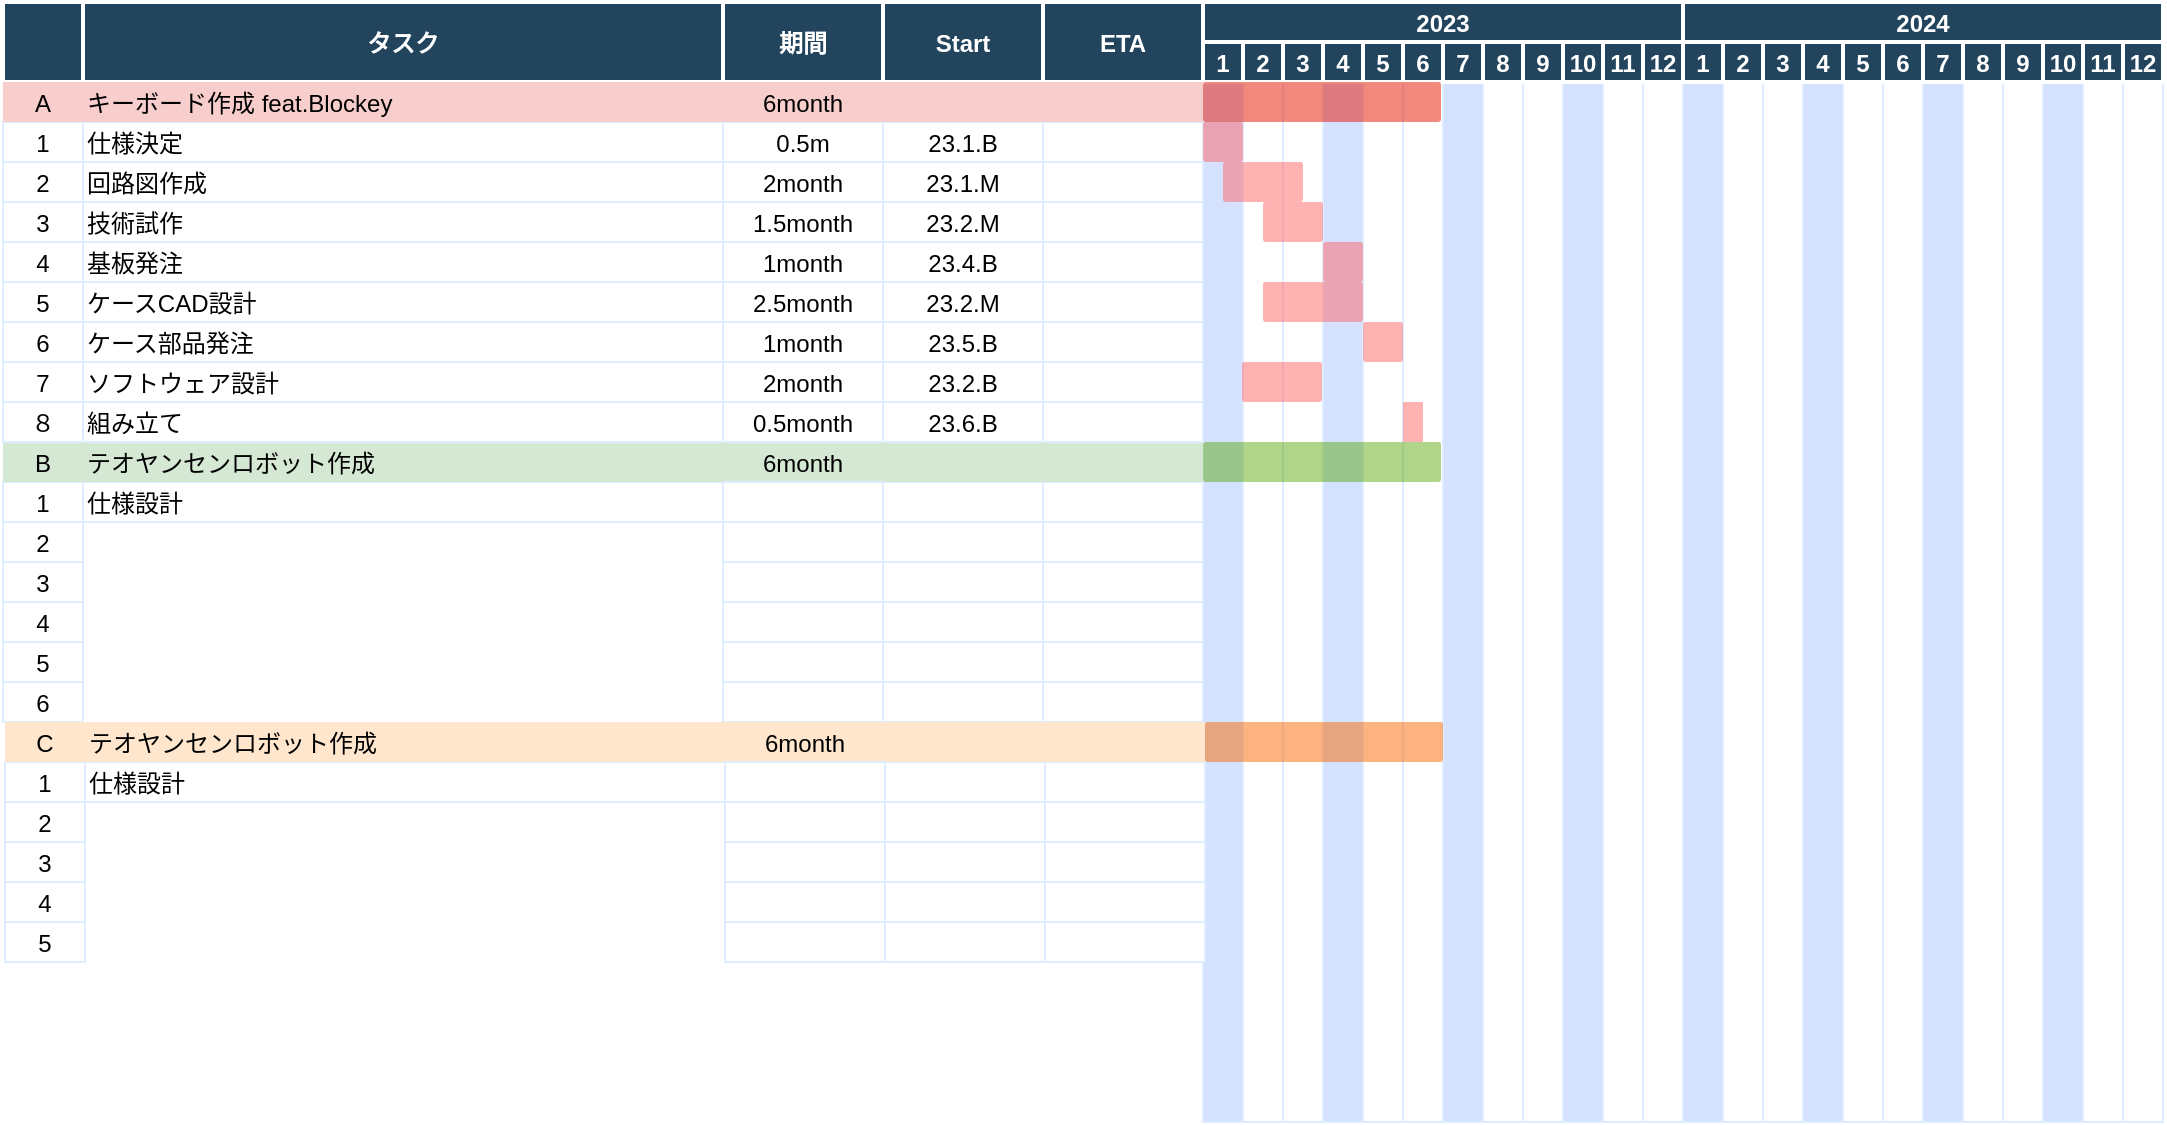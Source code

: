 <mxfile version="20.6.0" type="github">
  <diagram name="Page-1" id="8378b5f6-a2b2-b727-a746-972ab9d02e00">
    <mxGraphModel dx="1422" dy="781" grid="1" gridSize="10" guides="1" tooltips="1" connect="0" arrows="1" fold="1" page="1" pageScale="1.5" pageWidth="1169" pageHeight="827" background="none" math="0" shadow="0">
      <root>
        <mxCell id="0" />
        <mxCell id="1" parent="0" />
        <mxCell id="dIrE19unJ05-w4xrA9a4-304" value="" style="strokeColor=#DEEDFF;fillColor=#D4E1FF" vertex="1" parent="1">
          <mxGeometry x="926.5" y="380.0" width="20" height="520" as="geometry" />
        </mxCell>
        <mxCell id="dIrE19unJ05-w4xrA9a4-305" value="" style="strokeColor=#DEEDFF" vertex="1" parent="1">
          <mxGeometry x="946.5" y="380.0" width="20" height="520" as="geometry" />
        </mxCell>
        <mxCell id="dIrE19unJ05-w4xrA9a4-306" value="" style="strokeColor=#DEEDFF" vertex="1" parent="1">
          <mxGeometry x="966.5" y="380.0" width="20" height="520" as="geometry" />
        </mxCell>
        <mxCell id="dIrE19unJ05-w4xrA9a4-307" value="" style="strokeColor=#DEEDFF;fillColor=#D4E1FF" vertex="1" parent="1">
          <mxGeometry x="986.5" y="380.0" width="20" height="520" as="geometry" />
        </mxCell>
        <mxCell id="dIrE19unJ05-w4xrA9a4-308" value="" style="strokeColor=#DEEDFF" vertex="1" parent="1">
          <mxGeometry x="1006.5" y="380.0" width="20" height="520" as="geometry" />
        </mxCell>
        <mxCell id="dIrE19unJ05-w4xrA9a4-309" value="" style="strokeColor=#DEEDFF" vertex="1" parent="1">
          <mxGeometry x="1026.5" y="380.0" width="20" height="520" as="geometry" />
        </mxCell>
        <mxCell id="dIrE19unJ05-w4xrA9a4-310" value="" style="strokeColor=#DEEDFF;fillColor=#D4E1FF" vertex="1" parent="1">
          <mxGeometry x="1046.5" y="380.0" width="20" height="520" as="geometry" />
        </mxCell>
        <mxCell id="dIrE19unJ05-w4xrA9a4-311" value="" style="strokeColor=#DEEDFF" vertex="1" parent="1">
          <mxGeometry x="1066.5" y="380.0" width="20" height="520" as="geometry" />
        </mxCell>
        <mxCell id="dIrE19unJ05-w4xrA9a4-312" value="" style="strokeColor=#DEEDFF" vertex="1" parent="1">
          <mxGeometry x="1086.5" y="380.0" width="20" height="520" as="geometry" />
        </mxCell>
        <mxCell id="dIrE19unJ05-w4xrA9a4-313" value="" style="strokeColor=#DEEDFF;fillColor=#D4E1FF" vertex="1" parent="1">
          <mxGeometry x="1106.5" y="380.0" width="20" height="520" as="geometry" />
        </mxCell>
        <mxCell id="dIrE19unJ05-w4xrA9a4-314" value="" style="strokeColor=#DEEDFF" vertex="1" parent="1">
          <mxGeometry x="1126.5" y="380.0" width="20" height="520" as="geometry" />
        </mxCell>
        <mxCell id="dIrE19unJ05-w4xrA9a4-315" value="" style="strokeColor=#DEEDFF" vertex="1" parent="1">
          <mxGeometry x="1146.5" y="380.0" width="20" height="520" as="geometry" />
        </mxCell>
        <mxCell id="dIrE19unJ05-w4xrA9a4-295" value="" style="strokeColor=#DEEDFF;fillColor=#D4E1FF" vertex="1" parent="1">
          <mxGeometry x="746.5" y="380.0" width="20" height="520" as="geometry" />
        </mxCell>
        <mxCell id="dIrE19unJ05-w4xrA9a4-296" value="" style="strokeColor=#DEEDFF" vertex="1" parent="1">
          <mxGeometry x="766.5" y="380.0" width="20" height="520" as="geometry" />
        </mxCell>
        <mxCell id="dIrE19unJ05-w4xrA9a4-297" value="" style="strokeColor=#DEEDFF" vertex="1" parent="1">
          <mxGeometry x="786.5" y="380.0" width="20" height="520" as="geometry" />
        </mxCell>
        <mxCell id="dIrE19unJ05-w4xrA9a4-298" value="" style="strokeColor=#DEEDFF;fillColor=#D4E1FF" vertex="1" parent="1">
          <mxGeometry x="806.5" y="380.0" width="20" height="520" as="geometry" />
        </mxCell>
        <mxCell id="dIrE19unJ05-w4xrA9a4-299" value="" style="strokeColor=#DEEDFF" vertex="1" parent="1">
          <mxGeometry x="826.5" y="380.0" width="20" height="520" as="geometry" />
        </mxCell>
        <mxCell id="dIrE19unJ05-w4xrA9a4-300" value="" style="strokeColor=#DEEDFF" vertex="1" parent="1">
          <mxGeometry x="846.5" y="380.0" width="20" height="520" as="geometry" />
        </mxCell>
        <mxCell id="dIrE19unJ05-w4xrA9a4-301" value="" style="strokeColor=#DEEDFF;fillColor=#D4E1FF" vertex="1" parent="1">
          <mxGeometry x="866.5" y="380.0" width="20" height="520" as="geometry" />
        </mxCell>
        <mxCell id="dIrE19unJ05-w4xrA9a4-302" value="" style="strokeColor=#DEEDFF" vertex="1" parent="1">
          <mxGeometry x="886.5" y="380.0" width="20" height="520" as="geometry" />
        </mxCell>
        <mxCell id="dIrE19unJ05-w4xrA9a4-303" value="" style="strokeColor=#DEEDFF" vertex="1" parent="1">
          <mxGeometry x="906.5" y="380.0" width="20" height="520" as="geometry" />
        </mxCell>
        <mxCell id="199" value="" style="strokeColor=#DEEDFF;fillColor=#D4E1FF" parent="1" vertex="1">
          <mxGeometry x="686.5" y="380.0" width="20" height="520" as="geometry" />
        </mxCell>
        <mxCell id="218" value="" style="strokeColor=#DEEDFF" parent="1" vertex="1">
          <mxGeometry x="706.5" y="380.0" width="20" height="520" as="geometry" />
        </mxCell>
        <mxCell id="dIrE19unJ05-w4xrA9a4-294" value="" style="strokeColor=#DEEDFF" vertex="1" parent="1">
          <mxGeometry x="726.5" y="380.0" width="20" height="520" as="geometry" />
        </mxCell>
        <mxCell id="dIrE19unJ05-w4xrA9a4-278" value="2024" style="fillColor=#23445D;strokeColor=#FFFFFF;strokeWidth=2;fontColor=#FFFFFF;fontStyle=1" vertex="1" parent="1">
          <mxGeometry x="926.5" y="340" width="240" height="20" as="geometry" />
        </mxCell>
        <mxCell id="dIrE19unJ05-w4xrA9a4-279" value="1" style="fillColor=#23445D;strokeColor=#FFFFFF;strokeWidth=2;fontColor=#FFFFFF;fontStyle=1" vertex="1" parent="1">
          <mxGeometry x="926.5" y="360.0" width="20" height="20" as="geometry" />
        </mxCell>
        <mxCell id="dIrE19unJ05-w4xrA9a4-280" value="2" style="fillColor=#23445D;strokeColor=#FFFFFF;strokeWidth=2;fontColor=#FFFFFF;fontStyle=1" vertex="1" parent="1">
          <mxGeometry x="946.5" y="360.0" width="20" height="20" as="geometry" />
        </mxCell>
        <mxCell id="dIrE19unJ05-w4xrA9a4-281" value="3" style="fillColor=#23445D;strokeColor=#FFFFFF;strokeWidth=2;fontColor=#FFFFFF;fontStyle=1" vertex="1" parent="1">
          <mxGeometry x="966.5" y="360.0" width="20" height="20" as="geometry" />
        </mxCell>
        <mxCell id="dIrE19unJ05-w4xrA9a4-282" value="4" style="fillColor=#23445D;strokeColor=#FFFFFF;strokeWidth=2;fontColor=#FFFFFF;fontStyle=1" vertex="1" parent="1">
          <mxGeometry x="986.5" y="360.0" width="20" height="20" as="geometry" />
        </mxCell>
        <mxCell id="dIrE19unJ05-w4xrA9a4-283" value="5" style="fillColor=#23445D;strokeColor=#FFFFFF;strokeWidth=2;fontColor=#FFFFFF;fontStyle=1" vertex="1" parent="1">
          <mxGeometry x="1006.5" y="360.0" width="20" height="20" as="geometry" />
        </mxCell>
        <mxCell id="dIrE19unJ05-w4xrA9a4-284" value="6" style="fillColor=#23445D;strokeColor=#FFFFFF;strokeWidth=2;fontColor=#FFFFFF;fontStyle=1" vertex="1" parent="1">
          <mxGeometry x="1026.5" y="360.0" width="20" height="20" as="geometry" />
        </mxCell>
        <mxCell id="dIrE19unJ05-w4xrA9a4-285" value="7" style="fillColor=#23445D;strokeColor=#FFFFFF;strokeWidth=2;fontColor=#FFFFFF;fontStyle=1" vertex="1" parent="1">
          <mxGeometry x="1046.5" y="360.0" width="20" height="20" as="geometry" />
        </mxCell>
        <mxCell id="dIrE19unJ05-w4xrA9a4-286" value="8" style="fillColor=#23445D;strokeColor=#FFFFFF;strokeWidth=2;fontColor=#FFFFFF;fontStyle=1" vertex="1" parent="1">
          <mxGeometry x="1066.5" y="360.0" width="20" height="20" as="geometry" />
        </mxCell>
        <mxCell id="dIrE19unJ05-w4xrA9a4-287" value="9" style="fillColor=#23445D;strokeColor=#FFFFFF;strokeWidth=2;fontColor=#FFFFFF;fontStyle=1" vertex="1" parent="1">
          <mxGeometry x="1086.5" y="360.0" width="20" height="20" as="geometry" />
        </mxCell>
        <mxCell id="dIrE19unJ05-w4xrA9a4-288" value="10" style="fillColor=#23445D;strokeColor=#FFFFFF;strokeWidth=2;fontColor=#FFFFFF;fontStyle=1" vertex="1" parent="1">
          <mxGeometry x="1106.5" y="360.0" width="20" height="20" as="geometry" />
        </mxCell>
        <mxCell id="dIrE19unJ05-w4xrA9a4-289" value="11" style="fillColor=#23445D;strokeColor=#FFFFFF;strokeWidth=2;fontColor=#FFFFFF;fontStyle=1" vertex="1" parent="1">
          <mxGeometry x="1126.5" y="360.0" width="20" height="20" as="geometry" />
        </mxCell>
        <mxCell id="dIrE19unJ05-w4xrA9a4-290" value="12" style="fillColor=#23445D;strokeColor=#FFFFFF;strokeWidth=2;fontColor=#FFFFFF;fontStyle=1" vertex="1" parent="1">
          <mxGeometry x="1146.5" y="360.0" width="20" height="20" as="geometry" />
        </mxCell>
        <mxCell id="69" value="1" style="strokeColor=#DEEDFF;" parent="1" vertex="1">
          <mxGeometry x="86.5" y="400.0" width="40" height="20" as="geometry" />
        </mxCell>
        <mxCell id="70" value="仕様決定" style="align=left;strokeColor=#DEEDFF;" parent="1" vertex="1">
          <mxGeometry x="126.5" y="400.0" width="320.0" height="20" as="geometry" />
        </mxCell>
        <mxCell id="71" value="0.5m" style="strokeColor=#DEEDFF;" parent="1" vertex="1">
          <mxGeometry x="446.5" y="400.0" width="80.0" height="20" as="geometry" />
        </mxCell>
        <mxCell id="72" value="23.1.B" style="strokeColor=#DEEDFF;" parent="1" vertex="1">
          <mxGeometry x="526.5" y="400.0" width="80.0" height="20" as="geometry" />
        </mxCell>
        <mxCell id="73" value="" style="strokeColor=#DEEDFF;" parent="1" vertex="1">
          <mxGeometry x="606.5" y="400.0" width="80.0" height="20" as="geometry" />
        </mxCell>
        <mxCell id="74" value="2" style="strokeColor=#DEEDFF" parent="1" vertex="1">
          <mxGeometry x="86.5" y="420.0" width="40" height="20" as="geometry" />
        </mxCell>
        <mxCell id="75" value="回路図作成" style="align=left;strokeColor=#DEEDFF" parent="1" vertex="1">
          <mxGeometry x="126.5" y="420.0" width="320.0" height="20.0" as="geometry" />
        </mxCell>
        <mxCell id="76" value="2month" style="strokeColor=#DEEDFF" parent="1" vertex="1">
          <mxGeometry x="446.5" y="420.0" width="80.0" height="20" as="geometry" />
        </mxCell>
        <mxCell id="77" value="23.1.M" style="strokeColor=#DEEDFF" parent="1" vertex="1">
          <mxGeometry x="526.5" y="420.0" width="80.0" height="20" as="geometry" />
        </mxCell>
        <mxCell id="78" value="" style="strokeColor=#DEEDFF" parent="1" vertex="1">
          <mxGeometry x="606.5" y="420" width="80.0" height="20" as="geometry" />
        </mxCell>
        <mxCell id="79" value="3" style="strokeColor=#DEEDFF" parent="1" vertex="1">
          <mxGeometry x="86.5" y="440.0" width="40" height="20" as="geometry" />
        </mxCell>
        <mxCell id="80" value="技術試作" style="align=left;strokeColor=#DEEDFF" parent="1" vertex="1">
          <mxGeometry x="126.5" y="440.0" width="320" height="20" as="geometry" />
        </mxCell>
        <mxCell id="81" value="1.5month" style="strokeColor=#DEEDFF" parent="1" vertex="1">
          <mxGeometry x="446.5" y="440" width="80" height="20" as="geometry" />
        </mxCell>
        <mxCell id="82" value="23.2.M" style="strokeColor=#DEEDFF" parent="1" vertex="1">
          <mxGeometry x="526.5" y="440.0" width="80.0" height="20" as="geometry" />
        </mxCell>
        <mxCell id="83" value="" style="strokeColor=#DEEDFF" parent="1" vertex="1">
          <mxGeometry x="606.5" y="440.0" width="80.0" height="20" as="geometry" />
        </mxCell>
        <mxCell id="84" value="4" style="strokeColor=#DEEDFF" parent="1" vertex="1">
          <mxGeometry x="86.5" y="460.0" width="40" height="20" as="geometry" />
        </mxCell>
        <mxCell id="85" value="基板発注" style="align=left;strokeColor=#DEEDFF" parent="1" vertex="1">
          <mxGeometry x="126.5" y="460.0" width="320.0" height="20" as="geometry" />
        </mxCell>
        <mxCell id="86" value="1month" style="strokeColor=#DEEDFF" parent="1" vertex="1">
          <mxGeometry x="446.5" y="460.0" width="80.0" height="20" as="geometry" />
        </mxCell>
        <mxCell id="87" value="23.4.B" style="strokeColor=#DEEDFF" parent="1" vertex="1">
          <mxGeometry x="526.5" y="460.0" width="80.0" height="20" as="geometry" />
        </mxCell>
        <mxCell id="88" value="" style="strokeColor=#DEEDFF" parent="1" vertex="1">
          <mxGeometry x="606.5" y="460.0" width="80.0" height="20" as="geometry" />
        </mxCell>
        <mxCell id="89" value="5" style="strokeColor=#DEEDFF" parent="1" vertex="1">
          <mxGeometry x="86.5" y="480.0" width="40" height="20" as="geometry" />
        </mxCell>
        <mxCell id="90" value="ケースCAD設計" style="align=left;strokeColor=#DEEDFF" parent="1" vertex="1">
          <mxGeometry x="126.5" y="480.0" width="320.0" height="20" as="geometry" />
        </mxCell>
        <mxCell id="91" value="2.5month" style="strokeColor=#DEEDFF" parent="1" vertex="1">
          <mxGeometry x="446.5" y="480.0" width="80.0" height="20" as="geometry" />
        </mxCell>
        <mxCell id="92" value="23.2.M" style="strokeColor=#DEEDFF" parent="1" vertex="1">
          <mxGeometry x="526.5" y="480.0" width="80.0" height="20" as="geometry" />
        </mxCell>
        <mxCell id="93" value="" style="strokeColor=#DEEDFF" parent="1" vertex="1">
          <mxGeometry x="606.5" y="480.0" width="80.0" height="20" as="geometry" />
        </mxCell>
        <mxCell id="94" value="6" style="strokeColor=#DEEDFF" parent="1" vertex="1">
          <mxGeometry x="86.5" y="500.0" width="40" height="20" as="geometry" />
        </mxCell>
        <mxCell id="95" value="Supervision and meetings" style="align=left;strokeColor=#DEEDFF" parent="1" vertex="1">
          <mxGeometry x="126.5" y="500.0" width="320.0" height="20" as="geometry" />
        </mxCell>
        <mxCell id="97" value="" style="strokeColor=#DEEDFF" parent="1" vertex="1">
          <mxGeometry x="526.5" y="500.0" width="80.0" height="20" as="geometry" />
        </mxCell>
        <mxCell id="2" value="タスク" style="fillColor=#23445D;strokeColor=#FFFFFF;strokeWidth=2;fontColor=#FFFFFF;fontStyle=1" parent="1" vertex="1">
          <mxGeometry x="126.5" y="340" width="320" height="40" as="geometry" />
        </mxCell>
        <mxCell id="3" value="" style="fillColor=#23445D;strokeColor=#FFFFFF;strokeWidth=2;fontColor=#FFFFFF;fontStyle=1" parent="1" vertex="1">
          <mxGeometry x="86.5" y="340" width="40" height="40" as="geometry" />
        </mxCell>
        <mxCell id="4" value="2023" style="fillColor=#23445D;strokeColor=#FFFFFF;strokeWidth=2;fontColor=#FFFFFF;fontStyle=1" parent="1" vertex="1">
          <mxGeometry x="686.5" y="340" width="240" height="20" as="geometry" />
        </mxCell>
        <mxCell id="5" value="1" style="fillColor=#23445D;strokeColor=#FFFFFF;strokeWidth=2;fontColor=#FFFFFF;fontStyle=1" parent="1" vertex="1">
          <mxGeometry x="686.5" y="360.0" width="20" height="20" as="geometry" />
        </mxCell>
        <mxCell id="6" value="2" style="fillColor=#23445D;strokeColor=#FFFFFF;strokeWidth=2;fontColor=#FFFFFF;fontStyle=1" parent="1" vertex="1">
          <mxGeometry x="706.5" y="360.0" width="20" height="20" as="geometry" />
        </mxCell>
        <mxCell id="7" value="3" style="fillColor=#23445D;strokeColor=#FFFFFF;strokeWidth=2;fontColor=#FFFFFF;fontStyle=1" parent="1" vertex="1">
          <mxGeometry x="726.5" y="360.0" width="20" height="20" as="geometry" />
        </mxCell>
        <mxCell id="8" value="4" style="fillColor=#23445D;strokeColor=#FFFFFF;strokeWidth=2;fontColor=#FFFFFF;fontStyle=1" parent="1" vertex="1">
          <mxGeometry x="746.5" y="360.0" width="20" height="20" as="geometry" />
        </mxCell>
        <mxCell id="9" value="5" style="fillColor=#23445D;strokeColor=#FFFFFF;strokeWidth=2;fontColor=#FFFFFF;fontStyle=1" parent="1" vertex="1">
          <mxGeometry x="766.5" y="360.0" width="20" height="20" as="geometry" />
        </mxCell>
        <mxCell id="10" value="6" style="fillColor=#23445D;strokeColor=#FFFFFF;strokeWidth=2;fontColor=#FFFFFF;fontStyle=1" parent="1" vertex="1">
          <mxGeometry x="786.5" y="360.0" width="20" height="20" as="geometry" />
        </mxCell>
        <mxCell id="11" value="7" style="fillColor=#23445D;strokeColor=#FFFFFF;strokeWidth=2;fontColor=#FFFFFF;fontStyle=1" parent="1" vertex="1">
          <mxGeometry x="806.5" y="360.0" width="20" height="20" as="geometry" />
        </mxCell>
        <mxCell id="12" value="期間" style="fillColor=#23445D;strokeColor=#FFFFFF;strokeWidth=2;fontColor=#FFFFFF;fontStyle=1" parent="1" vertex="1">
          <mxGeometry x="446.5" y="340.0" width="80.0" height="40.0" as="geometry" />
        </mxCell>
        <mxCell id="13" value="Start" style="fillColor=#23445D;strokeColor=#FFFFFF;strokeWidth=2;fontColor=#FFFFFF;fontStyle=1" parent="1" vertex="1">
          <mxGeometry x="526.5" y="340.0" width="80.0" height="40.0" as="geometry" />
        </mxCell>
        <mxCell id="14" value="ETA" style="fillColor=#23445D;strokeColor=#FFFFFF;strokeWidth=2;fontColor=#FFFFFF;fontStyle=1" parent="1" vertex="1">
          <mxGeometry x="606.5" y="340.0" width="80.0" height="40.0" as="geometry" />
        </mxCell>
        <mxCell id="16" value="8" style="fillColor=#23445D;strokeColor=#FFFFFF;strokeWidth=2;fontColor=#FFFFFF;fontStyle=1" parent="1" vertex="1">
          <mxGeometry x="826.5" y="360.0" width="20" height="20" as="geometry" />
        </mxCell>
        <mxCell id="17" value="9" style="fillColor=#23445D;strokeColor=#FFFFFF;strokeWidth=2;fontColor=#FFFFFF;fontStyle=1" parent="1" vertex="1">
          <mxGeometry x="846.5" y="360.0" width="20" height="20" as="geometry" />
        </mxCell>
        <mxCell id="18" value="10" style="fillColor=#23445D;strokeColor=#FFFFFF;strokeWidth=2;fontColor=#FFFFFF;fontStyle=1" parent="1" vertex="1">
          <mxGeometry x="866.5" y="360.0" width="20" height="20" as="geometry" />
        </mxCell>
        <mxCell id="19" value="11" style="fillColor=#23445D;strokeColor=#FFFFFF;strokeWidth=2;fontColor=#FFFFFF;fontStyle=1" parent="1" vertex="1">
          <mxGeometry x="886.5" y="360.0" width="20" height="20" as="geometry" />
        </mxCell>
        <mxCell id="20" value="12" style="fillColor=#23445D;strokeColor=#FFFFFF;strokeWidth=2;fontColor=#FFFFFF;fontStyle=1" parent="1" vertex="1">
          <mxGeometry x="906.5" y="360.0" width="20" height="20" as="geometry" />
        </mxCell>
        <mxCell id="242" value="" style="shape=mxgraph.flowchart.process;fillColor=#e51400;strokeColor=none;strokeWidth=2;opacity=50;fontColor=#ffffff;" parent="1" vertex="1">
          <mxGeometry x="686.5" y="380" width="119" height="20" as="geometry" />
        </mxCell>
        <mxCell id="244" value="" style="shape=mxgraph.flowchart.process;fillColor=#FF6666;strokeColor=none;strokeWidth=2;opacity=50;fontColor=#ffffff;fillStyle=auto;" parent="1" vertex="1">
          <mxGeometry x="686.5" y="400.0" width="20" height="20" as="geometry" />
        </mxCell>
        <mxCell id="63" value="A" style="strokeColor=none;fillColor=#f8cecc;" parent="1" vertex="1">
          <mxGeometry x="86.5" y="380" width="40" height="20" as="geometry" />
        </mxCell>
        <mxCell id="64" value="キーボード作成 feat.Blockey" style="align=left;strokeColor=none;fillColor=#f8cecc;" parent="1" vertex="1">
          <mxGeometry x="126.5" y="380" width="320" height="20" as="geometry" />
        </mxCell>
        <mxCell id="65" value="6month" style="strokeColor=none;fillColor=#f8cecc;" parent="1" vertex="1">
          <mxGeometry x="446.5" y="380" width="80.0" height="20" as="geometry" />
        </mxCell>
        <mxCell id="66" value="" style="strokeColor=none;fillColor=#f8cecc;" parent="1" vertex="1">
          <mxGeometry x="526.5" y="380" width="80.0" height="20" as="geometry" />
        </mxCell>
        <mxCell id="67" value="" style="strokeColor=none;fillColor=#f8cecc;" parent="1" vertex="1">
          <mxGeometry x="606.5" y="380.0" width="80.0" height="20" as="geometry" />
        </mxCell>
        <mxCell id="dIrE19unJ05-w4xrA9a4-356" value="1" style="strokeColor=#DEEDFF;" vertex="1" parent="1">
          <mxGeometry x="86.5" y="580.0" width="40" height="20" as="geometry" />
        </mxCell>
        <mxCell id="dIrE19unJ05-w4xrA9a4-357" value="仕様設計" style="align=left;strokeColor=#DEEDFF;" vertex="1" parent="1">
          <mxGeometry x="126.5" y="580.0" width="320.0" height="20" as="geometry" />
        </mxCell>
        <mxCell id="dIrE19unJ05-w4xrA9a4-359" value="" style="strokeColor=#DEEDFF;" vertex="1" parent="1">
          <mxGeometry x="526.5" y="580.0" width="80.0" height="20" as="geometry" />
        </mxCell>
        <mxCell id="dIrE19unJ05-w4xrA9a4-360" value="" style="strokeColor=#DEEDFF;" vertex="1" parent="1">
          <mxGeometry x="606.5" y="580.0" width="80.0" height="20" as="geometry" />
        </mxCell>
        <mxCell id="dIrE19unJ05-w4xrA9a4-361" value="2" style="strokeColor=#DEEDFF" vertex="1" parent="1">
          <mxGeometry x="86.5" y="600.0" width="40" height="20" as="geometry" />
        </mxCell>
        <mxCell id="dIrE19unJ05-w4xrA9a4-364" value="" style="strokeColor=#DEEDFF" vertex="1" parent="1">
          <mxGeometry x="526.5" y="600.0" width="80.0" height="20" as="geometry" />
        </mxCell>
        <mxCell id="dIrE19unJ05-w4xrA9a4-365" value="" style="strokeColor=#DEEDFF" vertex="1" parent="1">
          <mxGeometry x="606.5" y="600" width="80.0" height="20" as="geometry" />
        </mxCell>
        <mxCell id="dIrE19unJ05-w4xrA9a4-366" value="3" style="strokeColor=#DEEDFF" vertex="1" parent="1">
          <mxGeometry x="86.5" y="620.0" width="40" height="20" as="geometry" />
        </mxCell>
        <mxCell id="dIrE19unJ05-w4xrA9a4-369" value="" style="strokeColor=#DEEDFF" vertex="1" parent="1">
          <mxGeometry x="526.5" y="620.0" width="80.0" height="20" as="geometry" />
        </mxCell>
        <mxCell id="dIrE19unJ05-w4xrA9a4-370" value="" style="strokeColor=#DEEDFF" vertex="1" parent="1">
          <mxGeometry x="606.5" y="620.0" width="80.0" height="20" as="geometry" />
        </mxCell>
        <mxCell id="dIrE19unJ05-w4xrA9a4-371" value="4" style="strokeColor=#DEEDFF" vertex="1" parent="1">
          <mxGeometry x="86.5" y="640.0" width="40" height="20" as="geometry" />
        </mxCell>
        <mxCell id="dIrE19unJ05-w4xrA9a4-374" value="" style="strokeColor=#DEEDFF" vertex="1" parent="1">
          <mxGeometry x="526.5" y="640.0" width="80.0" height="20" as="geometry" />
        </mxCell>
        <mxCell id="dIrE19unJ05-w4xrA9a4-375" value="" style="strokeColor=#DEEDFF" vertex="1" parent="1">
          <mxGeometry x="606.5" y="640.0" width="80.0" height="20" as="geometry" />
        </mxCell>
        <mxCell id="dIrE19unJ05-w4xrA9a4-376" value="5" style="strokeColor=#DEEDFF" vertex="1" parent="1">
          <mxGeometry x="86.5" y="660.0" width="40" height="20" as="geometry" />
        </mxCell>
        <mxCell id="dIrE19unJ05-w4xrA9a4-379" value="" style="strokeColor=#DEEDFF" vertex="1" parent="1">
          <mxGeometry x="526.5" y="660.0" width="80.0" height="20" as="geometry" />
        </mxCell>
        <mxCell id="dIrE19unJ05-w4xrA9a4-380" value="" style="strokeColor=#DEEDFF" vertex="1" parent="1">
          <mxGeometry x="606.5" y="660.0" width="80.0" height="20" as="geometry" />
        </mxCell>
        <mxCell id="dIrE19unJ05-w4xrA9a4-381" value="6" style="strokeColor=#DEEDFF" vertex="1" parent="1">
          <mxGeometry x="86.5" y="680.0" width="40" height="20" as="geometry" />
        </mxCell>
        <mxCell id="dIrE19unJ05-w4xrA9a4-384" value="" style="strokeColor=#DEEDFF" vertex="1" parent="1">
          <mxGeometry x="526.5" y="680.0" width="80.0" height="20" as="geometry" />
        </mxCell>
        <mxCell id="dIrE19unJ05-w4xrA9a4-386" value="" style="shape=mxgraph.flowchart.process;fillColor=#60a917;strokeColor=none;strokeWidth=2;opacity=50;fillStyle=auto;fontColor=#ffffff;" vertex="1" parent="1">
          <mxGeometry x="686.5" y="560" width="119" height="20" as="geometry" />
        </mxCell>
        <mxCell id="dIrE19unJ05-w4xrA9a4-389" value="B" style="strokeColor=none;fillColor=#d5e8d4;" vertex="1" parent="1">
          <mxGeometry x="86.5" y="560" width="40" height="20" as="geometry" />
        </mxCell>
        <mxCell id="dIrE19unJ05-w4xrA9a4-390" value="テオヤンセンロボット作成" style="align=left;strokeColor=none;fillColor=#d5e8d4;" vertex="1" parent="1">
          <mxGeometry x="126.5" y="560" width="320" height="20" as="geometry" />
        </mxCell>
        <mxCell id="dIrE19unJ05-w4xrA9a4-391" value="6month" style="strokeColor=none;fillColor=#d5e8d4;" vertex="1" parent="1">
          <mxGeometry x="446.5" y="560" width="80.0" height="20" as="geometry" />
        </mxCell>
        <mxCell id="dIrE19unJ05-w4xrA9a4-392" value="" style="strokeColor=none;fillColor=#d5e8d4;" vertex="1" parent="1">
          <mxGeometry x="526.5" y="560" width="80.0" height="20" as="geometry" />
        </mxCell>
        <mxCell id="dIrE19unJ05-w4xrA9a4-393" value="" style="strokeColor=none;fillColor=#d5e8d4;" vertex="1" parent="1">
          <mxGeometry x="606.5" y="560.0" width="80.0" height="20" as="geometry" />
        </mxCell>
        <mxCell id="dIrE19unJ05-w4xrA9a4-394" value="" style="strokeColor=#DEEDFF" vertex="1" parent="1">
          <mxGeometry x="606.5" y="500.0" width="80.0" height="20" as="geometry" />
        </mxCell>
        <mxCell id="dIrE19unJ05-w4xrA9a4-395" value="" style="strokeColor=#DEEDFF" vertex="1" parent="1">
          <mxGeometry x="606.5" y="680.0" width="80.0" height="20" as="geometry" />
        </mxCell>
        <mxCell id="dIrE19unJ05-w4xrA9a4-397" value="" style="strokeColor=#DEEDFF" vertex="1" parent="1">
          <mxGeometry x="446.5" y="500.0" width="80.0" height="20" as="geometry" />
        </mxCell>
        <mxCell id="dIrE19unJ05-w4xrA9a4-398" value="" style="strokeColor=#DEEDFF" vertex="1" parent="1">
          <mxGeometry x="446.5" y="680.0" width="80.0" height="20" as="geometry" />
        </mxCell>
        <mxCell id="dIrE19unJ05-w4xrA9a4-399" value="" style="strokeColor=#DEEDFF" vertex="1" parent="1">
          <mxGeometry x="446.5" y="660.0" width="80.0" height="20" as="geometry" />
        </mxCell>
        <mxCell id="dIrE19unJ05-w4xrA9a4-400" value="" style="strokeColor=#DEEDFF" vertex="1" parent="1">
          <mxGeometry x="446.5" y="640.0" width="80.0" height="20" as="geometry" />
        </mxCell>
        <mxCell id="dIrE19unJ05-w4xrA9a4-401" value="" style="strokeColor=#DEEDFF" vertex="1" parent="1">
          <mxGeometry x="446.5" y="620.0" width="80.0" height="20" as="geometry" />
        </mxCell>
        <mxCell id="dIrE19unJ05-w4xrA9a4-402" value="" style="strokeColor=#DEEDFF" vertex="1" parent="1">
          <mxGeometry x="446.5" y="600.0" width="80.0" height="20" as="geometry" />
        </mxCell>
        <mxCell id="dIrE19unJ05-w4xrA9a4-403" value="" style="strokeColor=#DEEDFF;" vertex="1" parent="1">
          <mxGeometry x="446.5" y="580.0" width="80.0" height="20" as="geometry" />
        </mxCell>
        <mxCell id="dIrE19unJ05-w4xrA9a4-404" value="6" style="strokeColor=#DEEDFF" vertex="1" parent="1">
          <mxGeometry x="86.5" y="500.0" width="40" height="20" as="geometry" />
        </mxCell>
        <mxCell id="dIrE19unJ05-w4xrA9a4-405" value="ケース部品発注" style="align=left;strokeColor=#DEEDFF" vertex="1" parent="1">
          <mxGeometry x="126.5" y="500.0" width="320.0" height="20" as="geometry" />
        </mxCell>
        <mxCell id="dIrE19unJ05-w4xrA9a4-406" value="1month" style="strokeColor=#DEEDFF" vertex="1" parent="1">
          <mxGeometry x="446.5" y="500.0" width="80.0" height="20" as="geometry" />
        </mxCell>
        <mxCell id="dIrE19unJ05-w4xrA9a4-407" value="23.5.B" style="strokeColor=#DEEDFF" vertex="1" parent="1">
          <mxGeometry x="526.5" y="500.0" width="80.0" height="20" as="geometry" />
        </mxCell>
        <mxCell id="dIrE19unJ05-w4xrA9a4-408" value="" style="strokeColor=#DEEDFF" vertex="1" parent="1">
          <mxGeometry x="606.5" y="520.0" width="80.0" height="20" as="geometry" />
        </mxCell>
        <mxCell id="dIrE19unJ05-w4xrA9a4-409" value="7" style="strokeColor=#DEEDFF" vertex="1" parent="1">
          <mxGeometry x="86.5" y="520.0" width="40" height="20" as="geometry" />
        </mxCell>
        <mxCell id="dIrE19unJ05-w4xrA9a4-410" value="ソフトウェア設計" style="align=left;strokeColor=#DEEDFF" vertex="1" parent="1">
          <mxGeometry x="126.5" y="520.0" width="320.0" height="20" as="geometry" />
        </mxCell>
        <mxCell id="dIrE19unJ05-w4xrA9a4-411" value="2month" style="strokeColor=#DEEDFF" vertex="1" parent="1">
          <mxGeometry x="446.5" y="520.0" width="80.0" height="20" as="geometry" />
        </mxCell>
        <mxCell id="dIrE19unJ05-w4xrA9a4-412" value="23.2.B" style="strokeColor=#DEEDFF" vertex="1" parent="1">
          <mxGeometry x="526.5" y="520.0" width="80.0" height="20" as="geometry" />
        </mxCell>
        <mxCell id="dIrE19unJ05-w4xrA9a4-413" value="８" style="strokeColor=#DEEDFF" vertex="1" parent="1">
          <mxGeometry x="86.5" y="540.0" width="40" height="20" as="geometry" />
        </mxCell>
        <mxCell id="dIrE19unJ05-w4xrA9a4-414" value="組み立て" style="align=left;strokeColor=#DEEDFF" vertex="1" parent="1">
          <mxGeometry x="126.5" y="540.0" width="320.0" height="20" as="geometry" />
        </mxCell>
        <mxCell id="dIrE19unJ05-w4xrA9a4-415" value="0.5month" style="strokeColor=#DEEDFF" vertex="1" parent="1">
          <mxGeometry x="446.5" y="540.0" width="80.0" height="20" as="geometry" />
        </mxCell>
        <mxCell id="dIrE19unJ05-w4xrA9a4-416" value="23.6.B" style="strokeColor=#DEEDFF" vertex="1" parent="1">
          <mxGeometry x="526.5" y="540.0" width="80.0" height="20" as="geometry" />
        </mxCell>
        <mxCell id="dIrE19unJ05-w4xrA9a4-417" value="" style="strokeColor=#DEEDFF" vertex="1" parent="1">
          <mxGeometry x="606.5" y="540.0" width="80.0" height="20" as="geometry" />
        </mxCell>
        <mxCell id="dIrE19unJ05-w4xrA9a4-418" value="1" style="strokeColor=#DEEDFF;" vertex="1" parent="1">
          <mxGeometry x="87.5" y="720.0" width="40" height="20" as="geometry" />
        </mxCell>
        <mxCell id="dIrE19unJ05-w4xrA9a4-419" value="仕様設計" style="align=left;strokeColor=#DEEDFF;" vertex="1" parent="1">
          <mxGeometry x="127.5" y="720.0" width="320.0" height="20" as="geometry" />
        </mxCell>
        <mxCell id="dIrE19unJ05-w4xrA9a4-420" value="" style="strokeColor=#DEEDFF;" vertex="1" parent="1">
          <mxGeometry x="527.5" y="720.0" width="80.0" height="20" as="geometry" />
        </mxCell>
        <mxCell id="dIrE19unJ05-w4xrA9a4-421" value="" style="strokeColor=#DEEDFF;" vertex="1" parent="1">
          <mxGeometry x="607.5" y="720.0" width="80.0" height="20" as="geometry" />
        </mxCell>
        <mxCell id="dIrE19unJ05-w4xrA9a4-422" value="2" style="strokeColor=#DEEDFF" vertex="1" parent="1">
          <mxGeometry x="87.5" y="740.0" width="40" height="20" as="geometry" />
        </mxCell>
        <mxCell id="dIrE19unJ05-w4xrA9a4-423" value="" style="strokeColor=#DEEDFF" vertex="1" parent="1">
          <mxGeometry x="527.5" y="740.0" width="80.0" height="20" as="geometry" />
        </mxCell>
        <mxCell id="dIrE19unJ05-w4xrA9a4-424" value="" style="strokeColor=#DEEDFF" vertex="1" parent="1">
          <mxGeometry x="607.5" y="740" width="80.0" height="20" as="geometry" />
        </mxCell>
        <mxCell id="dIrE19unJ05-w4xrA9a4-425" value="3" style="strokeColor=#DEEDFF" vertex="1" parent="1">
          <mxGeometry x="87.5" y="760.0" width="40" height="20" as="geometry" />
        </mxCell>
        <mxCell id="dIrE19unJ05-w4xrA9a4-426" value="" style="strokeColor=#DEEDFF" vertex="1" parent="1">
          <mxGeometry x="527.5" y="760.0" width="80.0" height="20" as="geometry" />
        </mxCell>
        <mxCell id="dIrE19unJ05-w4xrA9a4-427" value="" style="strokeColor=#DEEDFF" vertex="1" parent="1">
          <mxGeometry x="607.5" y="760.0" width="80.0" height="20" as="geometry" />
        </mxCell>
        <mxCell id="dIrE19unJ05-w4xrA9a4-428" value="4" style="strokeColor=#DEEDFF" vertex="1" parent="1">
          <mxGeometry x="87.5" y="780.0" width="40" height="20" as="geometry" />
        </mxCell>
        <mxCell id="dIrE19unJ05-w4xrA9a4-429" value="" style="strokeColor=#DEEDFF" vertex="1" parent="1">
          <mxGeometry x="527.5" y="780.0" width="80.0" height="20" as="geometry" />
        </mxCell>
        <mxCell id="dIrE19unJ05-w4xrA9a4-430" value="" style="strokeColor=#DEEDFF" vertex="1" parent="1">
          <mxGeometry x="607.5" y="780.0" width="80.0" height="20" as="geometry" />
        </mxCell>
        <mxCell id="dIrE19unJ05-w4xrA9a4-431" value="5" style="strokeColor=#DEEDFF" vertex="1" parent="1">
          <mxGeometry x="87.5" y="800.0" width="40" height="20" as="geometry" />
        </mxCell>
        <mxCell id="dIrE19unJ05-w4xrA9a4-432" value="" style="strokeColor=#DEEDFF" vertex="1" parent="1">
          <mxGeometry x="527.5" y="800.0" width="80.0" height="20" as="geometry" />
        </mxCell>
        <mxCell id="dIrE19unJ05-w4xrA9a4-433" value="" style="strokeColor=#DEEDFF" vertex="1" parent="1">
          <mxGeometry x="607.5" y="800.0" width="80.0" height="20" as="geometry" />
        </mxCell>
        <mxCell id="dIrE19unJ05-w4xrA9a4-434" value="" style="shape=mxgraph.flowchart.process;fillColor=#fa6800;strokeColor=none;strokeWidth=2;opacity=50;fillStyle=auto;fontColor=#000000;" vertex="1" parent="1">
          <mxGeometry x="687.5" y="700" width="119" height="20" as="geometry" />
        </mxCell>
        <mxCell id="dIrE19unJ05-w4xrA9a4-435" value="C" style="strokeColor=none;fillColor=#ffe6cc;" vertex="1" parent="1">
          <mxGeometry x="87.5" y="700" width="40" height="20" as="geometry" />
        </mxCell>
        <mxCell id="dIrE19unJ05-w4xrA9a4-436" value="テオヤンセンロボット作成" style="align=left;strokeColor=none;fillColor=#ffe6cc;" vertex="1" parent="1">
          <mxGeometry x="127.5" y="700" width="320" height="20" as="geometry" />
        </mxCell>
        <mxCell id="dIrE19unJ05-w4xrA9a4-437" value="6month" style="strokeColor=none;fillColor=#ffe6cc;" vertex="1" parent="1">
          <mxGeometry x="447.5" y="700" width="80.0" height="20" as="geometry" />
        </mxCell>
        <mxCell id="dIrE19unJ05-w4xrA9a4-438" value="" style="strokeColor=none;fillColor=#ffe6cc;" vertex="1" parent="1">
          <mxGeometry x="527.5" y="700" width="80.0" height="20" as="geometry" />
        </mxCell>
        <mxCell id="dIrE19unJ05-w4xrA9a4-439" value="" style="strokeColor=none;fillColor=#ffe6cc;" vertex="1" parent="1">
          <mxGeometry x="607.5" y="700.0" width="80.0" height="20" as="geometry" />
        </mxCell>
        <mxCell id="dIrE19unJ05-w4xrA9a4-440" value="" style="strokeColor=#DEEDFF" vertex="1" parent="1">
          <mxGeometry x="447.5" y="800.0" width="80.0" height="20" as="geometry" />
        </mxCell>
        <mxCell id="dIrE19unJ05-w4xrA9a4-441" value="" style="strokeColor=#DEEDFF" vertex="1" parent="1">
          <mxGeometry x="447.5" y="780.0" width="80.0" height="20" as="geometry" />
        </mxCell>
        <mxCell id="dIrE19unJ05-w4xrA9a4-442" value="" style="strokeColor=#DEEDFF" vertex="1" parent="1">
          <mxGeometry x="447.5" y="760.0" width="80.0" height="20" as="geometry" />
        </mxCell>
        <mxCell id="dIrE19unJ05-w4xrA9a4-443" value="" style="strokeColor=#DEEDFF" vertex="1" parent="1">
          <mxGeometry x="447.5" y="740.0" width="80.0" height="20" as="geometry" />
        </mxCell>
        <mxCell id="dIrE19unJ05-w4xrA9a4-444" value="" style="strokeColor=#DEEDFF;" vertex="1" parent="1">
          <mxGeometry x="447.5" y="720.0" width="80.0" height="20" as="geometry" />
        </mxCell>
        <mxCell id="dIrE19unJ05-w4xrA9a4-445" value="" style="shape=mxgraph.flowchart.process;fillColor=#FF6666;strokeColor=none;strokeWidth=2;opacity=50;fontColor=#ffffff;fillStyle=auto;" vertex="1" parent="1">
          <mxGeometry x="696.5" y="420" width="40" height="20" as="geometry" />
        </mxCell>
        <mxCell id="dIrE19unJ05-w4xrA9a4-446" value="" style="shape=mxgraph.flowchart.process;fillColor=#FF6666;strokeColor=none;strokeWidth=2;opacity=50;fontColor=#ffffff;fillStyle=auto;" vertex="1" parent="1">
          <mxGeometry x="716.5" y="440" width="30" height="20" as="geometry" />
        </mxCell>
        <mxCell id="dIrE19unJ05-w4xrA9a4-447" value="" style="shape=mxgraph.flowchart.process;fillColor=#FF6666;strokeColor=none;strokeWidth=2;opacity=50;fontColor=#ffffff;fillStyle=auto;" vertex="1" parent="1">
          <mxGeometry x="716.5" y="480" width="50" height="20" as="geometry" />
        </mxCell>
        <mxCell id="dIrE19unJ05-w4xrA9a4-449" value="" style="shape=mxgraph.flowchart.process;fillColor=#FF6666;strokeColor=none;strokeWidth=2;opacity=50;fontColor=#ffffff;fillStyle=auto;" vertex="1" parent="1">
          <mxGeometry x="746.5" y="460" width="20" height="20" as="geometry" />
        </mxCell>
        <mxCell id="dIrE19unJ05-w4xrA9a4-451" value="" style="shape=mxgraph.flowchart.process;fillColor=#FF6666;strokeColor=none;strokeWidth=2;opacity=50;fontColor=#ffffff;fillStyle=auto;" vertex="1" parent="1">
          <mxGeometry x="766.5" y="500" width="20" height="20" as="geometry" />
        </mxCell>
        <mxCell id="dIrE19unJ05-w4xrA9a4-452" value="" style="shape=mxgraph.flowchart.process;fillColor=#FF6666;strokeColor=none;strokeWidth=2;opacity=50;fontColor=#ffffff;fillStyle=auto;" vertex="1" parent="1">
          <mxGeometry x="706" y="520" width="40" height="20" as="geometry" />
        </mxCell>
        <mxCell id="dIrE19unJ05-w4xrA9a4-454" value="" style="shape=mxgraph.flowchart.process;fillColor=#FF6666;strokeColor=none;strokeWidth=2;opacity=50;fontColor=#ffffff;fillStyle=auto;" vertex="1" parent="1">
          <mxGeometry x="786.5" y="540" width="10" height="20" as="geometry" />
        </mxCell>
      </root>
    </mxGraphModel>
  </diagram>
</mxfile>
